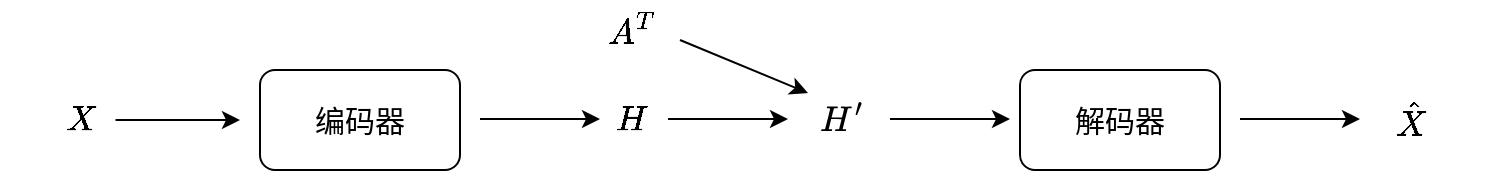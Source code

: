 <mxfile version="22.1.11" type="github">
  <diagram name="第 1 页" id="vUpB62riLFgZIzcrb4dn">
    <mxGraphModel dx="1434" dy="738" grid="1" gridSize="10" guides="1" tooltips="1" connect="1" arrows="1" fold="1" page="1" pageScale="1" pageWidth="827" pageHeight="1169" math="1" shadow="0">
      <root>
        <mxCell id="0" />
        <mxCell id="1" parent="0" />
        <mxCell id="N6eUA97ssRl3NSmHeEUC-1" value="$${X}$$" style="text;html=1;align=center;verticalAlign=middle;resizable=0;points=[];autosize=1;strokeColor=none;fillColor=none;fontSize=15;" vertex="1" parent="1">
          <mxGeometry x="20" y="285" width="80" height="30" as="geometry" />
        </mxCell>
        <mxCell id="N6eUA97ssRl3NSmHeEUC-2" value="" style="endArrow=classic;html=1;rounded=0;exitX=0.722;exitY=0.5;exitDx=0;exitDy=0;exitPerimeter=0;" edge="1" parent="1" source="N6eUA97ssRl3NSmHeEUC-1">
          <mxGeometry width="50" height="50" relative="1" as="geometry">
            <mxPoint x="390" y="410" as="sourcePoint" />
            <mxPoint x="140" y="300" as="targetPoint" />
          </mxGeometry>
        </mxCell>
        <mxCell id="N6eUA97ssRl3NSmHeEUC-3" value="编码器" style="rounded=1;whiteSpace=wrap;html=1;fontSize=15;" vertex="1" parent="1">
          <mxGeometry x="150" y="275" width="100" height="50" as="geometry" />
        </mxCell>
        <mxCell id="N6eUA97ssRl3NSmHeEUC-4" value="" style="endArrow=classic;html=1;rounded=0;exitX=1;exitY=0.5;exitDx=0;exitDy=0;exitPerimeter=0;" edge="1" parent="1">
          <mxGeometry width="50" height="50" relative="1" as="geometry">
            <mxPoint x="260" y="299.5" as="sourcePoint" />
            <mxPoint x="320" y="299.5" as="targetPoint" />
          </mxGeometry>
        </mxCell>
        <mxCell id="N6eUA97ssRl3NSmHeEUC-8" value="" style="endArrow=classic;html=1;rounded=0;exitX=1;exitY=0.5;exitDx=0;exitDy=0;exitPerimeter=0;" edge="1" parent="1">
          <mxGeometry width="50" height="50" relative="1" as="geometry">
            <mxPoint x="354" y="299.5" as="sourcePoint" />
            <mxPoint x="414" y="299.5" as="targetPoint" />
          </mxGeometry>
        </mxCell>
        <mxCell id="N6eUA97ssRl3NSmHeEUC-9" value="&lt;svg style=&quot;vertical-align: 0px; font-size: 15px;&quot; xmlns:xlink=&quot;http://www.w3.org/1999/xlink&quot; viewBox=&quot;0 -809 1218.3 809&quot; role=&quot;img&quot; height=&quot;1.83ex&quot; width=&quot;2.756ex&quot; xmlns=&quot;http://www.w3.org/2000/svg&quot;&gt;&lt;defs style=&quot;font-size: 15px;&quot;&gt;&lt;path d=&quot;M228 637Q194 637 192 641Q191 643 191 649Q191 673 202 682Q204 683 219 683Q260 681 355 681Q389 681 418 681T463 682T483 682Q499 682 499 672Q499 670 497 658Q492 641 487 638H485Q483 638 480 638T473 638T464 637T455 637Q416 636 405 634T387 623Q384 619 355 500Q348 474 340 442T328 395L324 380Q324 378 469 378H614L615 381Q615 384 646 504Q674 619 674 627T617 637Q594 637 587 639T580 648Q580 650 582 660Q586 677 588 679T604 682Q609 682 646 681T740 680Q802 680 835 681T871 682Q888 682 888 672Q888 645 876 638H874Q872 638 869 638T862 638T853 637T844 637Q805 636 794 634T776 623Q773 618 704 340T634 58Q634 51 638 51Q646 48 692 46H723Q729 38 729 37T726 19Q722 6 716 0H701Q664 2 567 2Q533 2 504 2T458 2T437 1Q420 1 420 10Q420 15 423 24Q428 43 433 45Q437 46 448 46H454Q481 46 514 49Q520 50 522 50T528 55T534 64T540 82T547 110T558 153Q565 181 569 198Q602 330 602 331T457 332H312L279 197Q245 63 245 58Q245 51 253 49T303 46H334Q340 38 340 37T337 19Q333 6 327 0H312Q275 2 178 2Q144 2 115 2T69 2T48 1Q31 1 31 10Q31 12 34 24Q39 43 44 45Q48 46 59 46H65Q92 46 125 49Q139 52 144 61Q147 65 216 339T285 628Q285 635 228 637Z&quot; id=&quot;MJX-1-TEX-I-1D43B&quot; style=&quot;font-size: 15px;&quot;&gt;&lt;/path&gt;&lt;path d=&quot;M79 43Q73 43 52 49T30 61Q30 68 85 293T146 528Q161 560 198 560Q218 560 240 545T262 501Q262 496 260 486Q259 479 173 263T84 45T79 43Z&quot; id=&quot;MJX-1-TEX-V-2032&quot; style=&quot;font-size: 15px;&quot;&gt;&lt;/path&gt;&lt;/defs&gt;&lt;g transform=&quot;scale(1,-1)&quot; stroke-width=&quot;0&quot; fill=&quot;currentColor&quot; stroke=&quot;currentColor&quot; style=&quot;font-size: 15px;&quot;&gt;&lt;g data-mml-node=&quot;math&quot; style=&quot;font-size: 15px;&quot;&gt;&lt;g data-mml-node=&quot;msup&quot; style=&quot;font-size: 15px;&quot;&gt;&lt;g data-mjx-texclass=&quot;ORD&quot; data-mml-node=&quot;TeXAtom&quot; style=&quot;font-size: 15px;&quot;&gt;&lt;g data-mml-node=&quot;mi&quot; style=&quot;font-size: 15px;&quot;&gt;&lt;use xlink:href=&quot;#MJX-1-TEX-I-1D43B&quot; data-c=&quot;1D43B&quot; style=&quot;font-size: 15px;&quot;&gt;&lt;/use&gt;&lt;/g&gt;&lt;/g&gt;&lt;g data-mjx-texclass=&quot;ORD&quot; transform=&quot;translate(973.9,413) scale(0.707)&quot; data-mml-node=&quot;TeXAtom&quot; style=&quot;font-size: 15px;&quot;&gt;&lt;g data-mml-node=&quot;mi&quot; style=&quot;font-size: 15px;&quot;&gt;&lt;use xlink:href=&quot;#MJX-1-TEX-V-2032&quot; data-c=&quot;2032&quot; style=&quot;font-size: 15px;&quot;&gt;&lt;/use&gt;&lt;/g&gt;&lt;/g&gt;&lt;/g&gt;&lt;/g&gt;&lt;/g&gt;&lt;/svg&gt;" style="text;html=1;align=center;verticalAlign=middle;resizable=0;points=[];autosize=1;strokeColor=none;fillColor=none;fontSize=15;" vertex="1" parent="1">
          <mxGeometry x="420" y="285" width="40" height="30" as="geometry" />
        </mxCell>
        <mxCell id="N6eUA97ssRl3NSmHeEUC-10" value="$${H}$$" style="text;html=1;align=center;verticalAlign=middle;resizable=0;points=[];autosize=1;strokeColor=none;fillColor=none;fontSize=15;" vertex="1" parent="1">
          <mxGeometry x="295" y="285" width="80" height="30" as="geometry" />
        </mxCell>
        <mxCell id="N6eUA97ssRl3NSmHeEUC-11" value="$${A}^{T}$$" style="text;html=1;align=center;verticalAlign=middle;resizable=0;points=[];autosize=1;strokeColor=none;fillColor=none;fontSize=15;" vertex="1" parent="1">
          <mxGeometry x="285" y="240" width="100" height="30" as="geometry" />
        </mxCell>
        <mxCell id="N6eUA97ssRl3NSmHeEUC-12" value="" style="endArrow=classic;html=1;rounded=0;exitX=0.75;exitY=0.667;exitDx=0;exitDy=0;exitPerimeter=0;entryX=0.1;entryY=0.05;entryDx=0;entryDy=0;entryPerimeter=0;" edge="1" parent="1" source="N6eUA97ssRl3NSmHeEUC-11" target="N6eUA97ssRl3NSmHeEUC-9">
          <mxGeometry width="50" height="50" relative="1" as="geometry">
            <mxPoint x="390" y="410" as="sourcePoint" />
            <mxPoint x="410" y="280" as="targetPoint" />
          </mxGeometry>
        </mxCell>
        <mxCell id="N6eUA97ssRl3NSmHeEUC-13" value="" style="endArrow=classic;html=1;rounded=0;exitX=1;exitY=0.5;exitDx=0;exitDy=0;exitPerimeter=0;" edge="1" parent="1">
          <mxGeometry width="50" height="50" relative="1" as="geometry">
            <mxPoint x="465" y="299.5" as="sourcePoint" />
            <mxPoint x="525" y="299.5" as="targetPoint" />
          </mxGeometry>
        </mxCell>
        <mxCell id="N6eUA97ssRl3NSmHeEUC-14" value="解码器" style="rounded=1;whiteSpace=wrap;html=1;fontSize=15;" vertex="1" parent="1">
          <mxGeometry x="530" y="275" width="100" height="50" as="geometry" />
        </mxCell>
        <mxCell id="N6eUA97ssRl3NSmHeEUC-15" value="" style="endArrow=classic;html=1;rounded=0;exitX=1;exitY=0.5;exitDx=0;exitDy=0;exitPerimeter=0;" edge="1" parent="1">
          <mxGeometry width="50" height="50" relative="1" as="geometry">
            <mxPoint x="640" y="299.5" as="sourcePoint" />
            <mxPoint x="700" y="299.5" as="targetPoint" />
          </mxGeometry>
        </mxCell>
        <mxCell id="N6eUA97ssRl3NSmHeEUC-17" value="$$\hat{X}$$" style="text;html=1;align=center;verticalAlign=middle;resizable=0;points=[];autosize=1;strokeColor=none;fillColor=none;fontSize=15;" vertex="1" parent="1">
          <mxGeometry x="675" y="285" width="100" height="30" as="geometry" />
        </mxCell>
      </root>
    </mxGraphModel>
  </diagram>
</mxfile>
